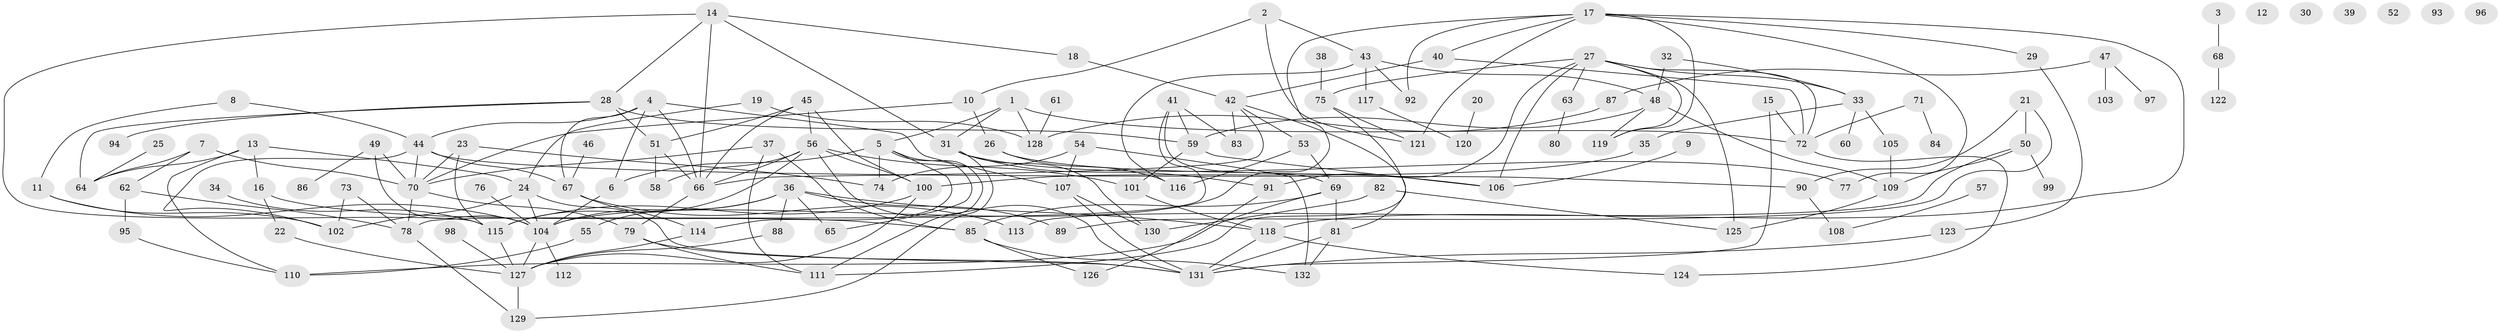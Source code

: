 // coarse degree distribution, {6: 0.12087912087912088, 4: 0.08791208791208792, 1: 0.17582417582417584, 7: 0.08791208791208792, 2: 0.1978021978021978, 3: 0.13186813186813187, 0: 0.06593406593406594, 5: 0.054945054945054944, 8: 0.054945054945054944, 9: 0.01098901098901099, 10: 0.01098901098901099}
// Generated by graph-tools (version 1.1) at 2025/23/03/03/25 07:23:27]
// undirected, 132 vertices, 205 edges
graph export_dot {
graph [start="1"]
  node [color=gray90,style=filled];
  1;
  2;
  3;
  4;
  5;
  6;
  7;
  8;
  9;
  10;
  11;
  12;
  13;
  14;
  15;
  16;
  17;
  18;
  19;
  20;
  21;
  22;
  23;
  24;
  25;
  26;
  27;
  28;
  29;
  30;
  31;
  32;
  33;
  34;
  35;
  36;
  37;
  38;
  39;
  40;
  41;
  42;
  43;
  44;
  45;
  46;
  47;
  48;
  49;
  50;
  51;
  52;
  53;
  54;
  55;
  56;
  57;
  58;
  59;
  60;
  61;
  62;
  63;
  64;
  65;
  66;
  67;
  68;
  69;
  70;
  71;
  72;
  73;
  74;
  75;
  76;
  77;
  78;
  79;
  80;
  81;
  82;
  83;
  84;
  85;
  86;
  87;
  88;
  89;
  90;
  91;
  92;
  93;
  94;
  95;
  96;
  97;
  98;
  99;
  100;
  101;
  102;
  103;
  104;
  105;
  106;
  107;
  108;
  109;
  110;
  111;
  112;
  113;
  114;
  115;
  116;
  117;
  118;
  119;
  120;
  121;
  122;
  123;
  124;
  125;
  126;
  127;
  128;
  129;
  130;
  131;
  132;
  1 -- 5;
  1 -- 31;
  1 -- 72;
  1 -- 128;
  2 -- 10;
  2 -- 43;
  2 -- 121;
  3 -- 68;
  4 -- 6;
  4 -- 44;
  4 -- 66;
  4 -- 67;
  4 -- 107;
  5 -- 6;
  5 -- 65;
  5 -- 74;
  5 -- 111;
  5 -- 114;
  6 -- 104;
  7 -- 62;
  7 -- 64;
  7 -- 70;
  8 -- 11;
  8 -- 44;
  9 -- 106;
  10 -- 26;
  10 -- 70;
  11 -- 102;
  11 -- 104;
  13 -- 16;
  13 -- 24;
  13 -- 64;
  13 -- 110;
  14 -- 18;
  14 -- 28;
  14 -- 31;
  14 -- 66;
  14 -- 115;
  15 -- 72;
  15 -- 131;
  16 -- 22;
  16 -- 85;
  17 -- 29;
  17 -- 40;
  17 -- 77;
  17 -- 92;
  17 -- 104;
  17 -- 118;
  17 -- 119;
  17 -- 121;
  18 -- 42;
  19 -- 24;
  19 -- 128;
  20 -- 120;
  21 -- 50;
  21 -- 89;
  21 -- 90;
  22 -- 127;
  23 -- 70;
  23 -- 74;
  23 -- 115;
  24 -- 102;
  24 -- 104;
  24 -- 131;
  25 -- 64;
  26 -- 106;
  26 -- 116;
  27 -- 33;
  27 -- 63;
  27 -- 72;
  27 -- 75;
  27 -- 91;
  27 -- 106;
  27 -- 119;
  27 -- 125;
  28 -- 51;
  28 -- 59;
  28 -- 64;
  28 -- 94;
  29 -- 123;
  31 -- 77;
  31 -- 91;
  31 -- 129;
  31 -- 130;
  32 -- 33;
  32 -- 48;
  33 -- 35;
  33 -- 60;
  33 -- 105;
  34 -- 115;
  35 -- 100;
  36 -- 55;
  36 -- 65;
  36 -- 88;
  36 -- 89;
  36 -- 104;
  36 -- 118;
  37 -- 70;
  37 -- 85;
  37 -- 111;
  38 -- 75;
  40 -- 42;
  40 -- 72;
  41 -- 59;
  41 -- 69;
  41 -- 78;
  41 -- 83;
  42 -- 53;
  42 -- 66;
  42 -- 81;
  42 -- 83;
  43 -- 48;
  43 -- 92;
  43 -- 116;
  43 -- 117;
  44 -- 67;
  44 -- 70;
  44 -- 90;
  44 -- 102;
  45 -- 51;
  45 -- 56;
  45 -- 66;
  45 -- 100;
  46 -- 67;
  47 -- 87;
  47 -- 97;
  47 -- 103;
  48 -- 59;
  48 -- 109;
  48 -- 119;
  49 -- 70;
  49 -- 86;
  49 -- 104;
  50 -- 99;
  50 -- 109;
  50 -- 113;
  51 -- 58;
  51 -- 66;
  53 -- 69;
  53 -- 116;
  54 -- 74;
  54 -- 107;
  54 -- 132;
  55 -- 110;
  56 -- 58;
  56 -- 66;
  56 -- 100;
  56 -- 101;
  56 -- 115;
  56 -- 131;
  57 -- 108;
  59 -- 101;
  59 -- 106;
  61 -- 128;
  62 -- 78;
  62 -- 95;
  63 -- 80;
  66 -- 79;
  67 -- 113;
  67 -- 114;
  68 -- 122;
  69 -- 81;
  69 -- 85;
  69 -- 110;
  70 -- 78;
  70 -- 79;
  71 -- 72;
  71 -- 84;
  72 -- 124;
  73 -- 78;
  73 -- 102;
  75 -- 111;
  75 -- 121;
  76 -- 104;
  78 -- 129;
  79 -- 111;
  79 -- 131;
  81 -- 131;
  81 -- 132;
  82 -- 125;
  82 -- 130;
  85 -- 126;
  85 -- 132;
  87 -- 128;
  88 -- 127;
  90 -- 108;
  91 -- 126;
  95 -- 110;
  98 -- 127;
  100 -- 115;
  100 -- 127;
  101 -- 118;
  104 -- 112;
  104 -- 127;
  105 -- 109;
  107 -- 130;
  107 -- 131;
  109 -- 125;
  114 -- 127;
  115 -- 127;
  117 -- 120;
  118 -- 124;
  118 -- 131;
  123 -- 131;
  127 -- 129;
}
